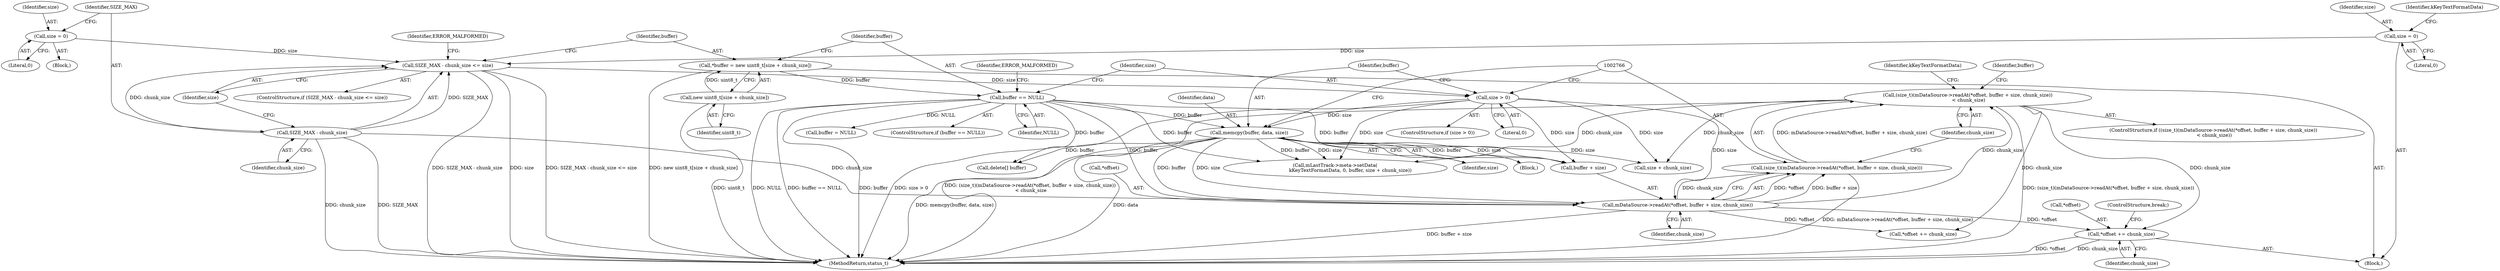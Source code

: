 digraph "0_Android_6fe85f7e15203e48df2cc3e8e1c4bc6ad49dc968@pointer" {
"1002796" [label="(Call,*offset += chunk_size)"];
"1002764" [label="(Call,(size_t)(mDataSource->readAt(*offset, buffer + size, chunk_size))\n < chunk_size)"];
"1002765" [label="(Call,(size_t)(mDataSource->readAt(*offset, buffer + size, chunk_size)))"];
"1002767" [label="(Call,mDataSource->readAt(*offset, buffer + size, chunk_size))"];
"1002759" [label="(Call,memcpy(buffer, data, size))"];
"1002748" [label="(Call,buffer == NULL)"];
"1002743" [label="(Call,*buffer = new uint8_t[size + chunk_size])"];
"1002745" [label="(Call,new uint8_t[size + chunk_size])"];
"1002755" [label="(Call,size > 0)"];
"1002734" [label="(Call,SIZE_MAX - chunk_size <= size)"];
"1002735" [label="(Call,SIZE_MAX - chunk_size)"];
"1002730" [label="(Call,size = 0)"];
"1002716" [label="(Call,size = 0)"];
"1002757" [label="(Literal,0)"];
"1002733" [label="(ControlStructure,if (SIZE_MAX - chunk_size <= size))"];
"1002754" [label="(ControlStructure,if (size > 0))"];
"1002788" [label="(Identifier,kKeyTextFormatData)"];
"1002764" [label="(Call,(size_t)(mDataSource->readAt(*offset, buffer + size, chunk_size))\n < chunk_size)"];
"1002735" [label="(Call,SIZE_MAX - chunk_size)"];
"1002745" [label="(Call,new uint8_t[size + chunk_size])"];
"1002774" [label="(Identifier,chunk_size)"];
"1002796" [label="(Call,*offset += chunk_size)"];
"1002765" [label="(Call,(size_t)(mDataSource->readAt(*offset, buffer + size, chunk_size)))"];
"1002777" [label="(Identifier,buffer)"];
"1002763" [label="(ControlStructure,if ((size_t)(mDataSource->readAt(*offset, buffer + size, chunk_size))\n < chunk_size))"];
"1002791" [label="(Call,size + chunk_size)"];
"1002737" [label="(Identifier,chunk_size)"];
"1002746" [label="(Identifier,uint8_t)"];
"1002738" [label="(Identifier,size)"];
"1002927" [label="(MethodReturn,status_t)"];
"1002778" [label="(Call,buffer = NULL)"];
"1002730" [label="(Call,size = 0)"];
"1002743" [label="(Call,*buffer = new uint8_t[size + chunk_size])"];
"1002712" [label="(Block,)"];
"1002762" [label="(Identifier,size)"];
"1002753" [label="(Identifier,ERROR_MALFORMED)"];
"1002729" [label="(Block,)"];
"1002800" [label="(ControlStructure,break;)"];
"1002767" [label="(Call,mDataSource->readAt(*offset, buffer + size, chunk_size))"];
"1002748" [label="(Call,buffer == NULL)"];
"1002760" [label="(Identifier,buffer)"];
"1002736" [label="(Identifier,SIZE_MAX)"];
"1002718" [label="(Literal,0)"];
"1002768" [label="(Call,*offset)"];
"1002761" [label="(Identifier,data)"];
"1002758" [label="(Block,)"];
"1002797" [label="(Call,*offset)"];
"1002741" [label="(Identifier,ERROR_MALFORMED)"];
"1002759" [label="(Call,memcpy(buffer, data, size))"];
"1002776" [label="(Call,delete[] buffer)"];
"1002755" [label="(Call,size > 0)"];
"1002747" [label="(ControlStructure,if (buffer == NULL))"];
"1002749" [label="(Identifier,buffer)"];
"1002722" [label="(Identifier,kKeyTextFormatData)"];
"1002799" [label="(Identifier,chunk_size)"];
"1002716" [label="(Call,size = 0)"];
"1002770" [label="(Call,buffer + size)"];
"1002750" [label="(Identifier,NULL)"];
"1002717" [label="(Identifier,size)"];
"1002773" [label="(Identifier,chunk_size)"];
"1002732" [label="(Literal,0)"];
"1002734" [label="(Call,SIZE_MAX - chunk_size <= size)"];
"1002787" [label="(Call,mLastTrack->meta->setData(\n                    kKeyTextFormatData, 0, buffer, size + chunk_size))"];
"1002744" [label="(Identifier,buffer)"];
"1002781" [label="(Call,*offset += chunk_size)"];
"1002731" [label="(Identifier,size)"];
"1002756" [label="(Identifier,size)"];
"1002796" -> "1002712"  [label="AST: "];
"1002796" -> "1002799"  [label="CFG: "];
"1002797" -> "1002796"  [label="AST: "];
"1002799" -> "1002796"  [label="AST: "];
"1002800" -> "1002796"  [label="CFG: "];
"1002796" -> "1002927"  [label="DDG: *offset"];
"1002796" -> "1002927"  [label="DDG: chunk_size"];
"1002764" -> "1002796"  [label="DDG: chunk_size"];
"1002767" -> "1002796"  [label="DDG: *offset"];
"1002764" -> "1002763"  [label="AST: "];
"1002764" -> "1002774"  [label="CFG: "];
"1002765" -> "1002764"  [label="AST: "];
"1002774" -> "1002764"  [label="AST: "];
"1002777" -> "1002764"  [label="CFG: "];
"1002788" -> "1002764"  [label="CFG: "];
"1002764" -> "1002927"  [label="DDG: (size_t)(mDataSource->readAt(*offset, buffer + size, chunk_size))\n < chunk_size"];
"1002764" -> "1002927"  [label="DDG: (size_t)(mDataSource->readAt(*offset, buffer + size, chunk_size))"];
"1002765" -> "1002764"  [label="DDG: mDataSource->readAt(*offset, buffer + size, chunk_size)"];
"1002767" -> "1002764"  [label="DDG: chunk_size"];
"1002764" -> "1002781"  [label="DDG: chunk_size"];
"1002764" -> "1002787"  [label="DDG: chunk_size"];
"1002764" -> "1002791"  [label="DDG: chunk_size"];
"1002765" -> "1002767"  [label="CFG: "];
"1002766" -> "1002765"  [label="AST: "];
"1002767" -> "1002765"  [label="AST: "];
"1002774" -> "1002765"  [label="CFG: "];
"1002765" -> "1002927"  [label="DDG: mDataSource->readAt(*offset, buffer + size, chunk_size)"];
"1002767" -> "1002765"  [label="DDG: *offset"];
"1002767" -> "1002765"  [label="DDG: buffer + size"];
"1002767" -> "1002765"  [label="DDG: chunk_size"];
"1002767" -> "1002773"  [label="CFG: "];
"1002768" -> "1002767"  [label="AST: "];
"1002770" -> "1002767"  [label="AST: "];
"1002773" -> "1002767"  [label="AST: "];
"1002767" -> "1002927"  [label="DDG: buffer + size"];
"1002759" -> "1002767"  [label="DDG: buffer"];
"1002759" -> "1002767"  [label="DDG: size"];
"1002748" -> "1002767"  [label="DDG: buffer"];
"1002755" -> "1002767"  [label="DDG: size"];
"1002735" -> "1002767"  [label="DDG: chunk_size"];
"1002767" -> "1002781"  [label="DDG: *offset"];
"1002759" -> "1002758"  [label="AST: "];
"1002759" -> "1002762"  [label="CFG: "];
"1002760" -> "1002759"  [label="AST: "];
"1002761" -> "1002759"  [label="AST: "];
"1002762" -> "1002759"  [label="AST: "];
"1002766" -> "1002759"  [label="CFG: "];
"1002759" -> "1002927"  [label="DDG: memcpy(buffer, data, size)"];
"1002759" -> "1002927"  [label="DDG: data"];
"1002748" -> "1002759"  [label="DDG: buffer"];
"1002755" -> "1002759"  [label="DDG: size"];
"1002759" -> "1002770"  [label="DDG: buffer"];
"1002759" -> "1002770"  [label="DDG: size"];
"1002759" -> "1002776"  [label="DDG: buffer"];
"1002759" -> "1002787"  [label="DDG: buffer"];
"1002759" -> "1002787"  [label="DDG: size"];
"1002759" -> "1002791"  [label="DDG: size"];
"1002748" -> "1002747"  [label="AST: "];
"1002748" -> "1002750"  [label="CFG: "];
"1002749" -> "1002748"  [label="AST: "];
"1002750" -> "1002748"  [label="AST: "];
"1002753" -> "1002748"  [label="CFG: "];
"1002756" -> "1002748"  [label="CFG: "];
"1002748" -> "1002927"  [label="DDG: NULL"];
"1002748" -> "1002927"  [label="DDG: buffer == NULL"];
"1002748" -> "1002927"  [label="DDG: buffer"];
"1002743" -> "1002748"  [label="DDG: buffer"];
"1002748" -> "1002770"  [label="DDG: buffer"];
"1002748" -> "1002776"  [label="DDG: buffer"];
"1002748" -> "1002778"  [label="DDG: NULL"];
"1002748" -> "1002787"  [label="DDG: buffer"];
"1002743" -> "1002712"  [label="AST: "];
"1002743" -> "1002745"  [label="CFG: "];
"1002744" -> "1002743"  [label="AST: "];
"1002745" -> "1002743"  [label="AST: "];
"1002749" -> "1002743"  [label="CFG: "];
"1002743" -> "1002927"  [label="DDG: new uint8_t[size + chunk_size]"];
"1002745" -> "1002743"  [label="DDG: uint8_t"];
"1002745" -> "1002746"  [label="CFG: "];
"1002746" -> "1002745"  [label="AST: "];
"1002745" -> "1002927"  [label="DDG: uint8_t"];
"1002755" -> "1002754"  [label="AST: "];
"1002755" -> "1002757"  [label="CFG: "];
"1002756" -> "1002755"  [label="AST: "];
"1002757" -> "1002755"  [label="AST: "];
"1002760" -> "1002755"  [label="CFG: "];
"1002766" -> "1002755"  [label="CFG: "];
"1002755" -> "1002927"  [label="DDG: size > 0"];
"1002734" -> "1002755"  [label="DDG: size"];
"1002755" -> "1002770"  [label="DDG: size"];
"1002755" -> "1002787"  [label="DDG: size"];
"1002755" -> "1002791"  [label="DDG: size"];
"1002734" -> "1002733"  [label="AST: "];
"1002734" -> "1002738"  [label="CFG: "];
"1002735" -> "1002734"  [label="AST: "];
"1002738" -> "1002734"  [label="AST: "];
"1002741" -> "1002734"  [label="CFG: "];
"1002744" -> "1002734"  [label="CFG: "];
"1002734" -> "1002927"  [label="DDG: SIZE_MAX - chunk_size"];
"1002734" -> "1002927"  [label="DDG: size"];
"1002734" -> "1002927"  [label="DDG: SIZE_MAX - chunk_size <= size"];
"1002735" -> "1002734"  [label="DDG: SIZE_MAX"];
"1002735" -> "1002734"  [label="DDG: chunk_size"];
"1002730" -> "1002734"  [label="DDG: size"];
"1002716" -> "1002734"  [label="DDG: size"];
"1002735" -> "1002737"  [label="CFG: "];
"1002736" -> "1002735"  [label="AST: "];
"1002737" -> "1002735"  [label="AST: "];
"1002738" -> "1002735"  [label="CFG: "];
"1002735" -> "1002927"  [label="DDG: chunk_size"];
"1002735" -> "1002927"  [label="DDG: SIZE_MAX"];
"1002730" -> "1002729"  [label="AST: "];
"1002730" -> "1002732"  [label="CFG: "];
"1002731" -> "1002730"  [label="AST: "];
"1002732" -> "1002730"  [label="AST: "];
"1002736" -> "1002730"  [label="CFG: "];
"1002716" -> "1002712"  [label="AST: "];
"1002716" -> "1002718"  [label="CFG: "];
"1002717" -> "1002716"  [label="AST: "];
"1002718" -> "1002716"  [label="AST: "];
"1002722" -> "1002716"  [label="CFG: "];
}
